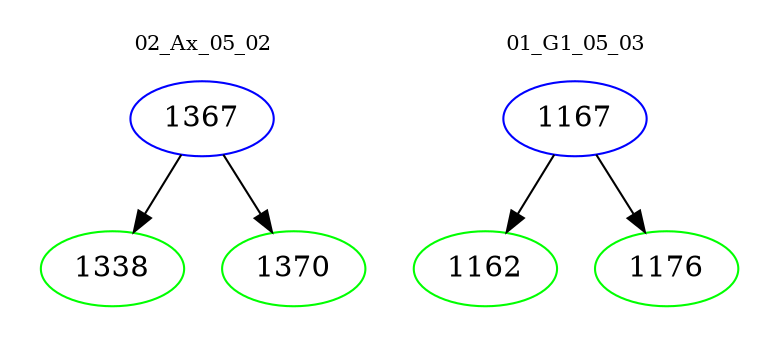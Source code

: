 digraph{
subgraph cluster_0 {
color = white
label = "02_Ax_05_02";
fontsize=10;
T0_1367 [label="1367", color="blue"]
T0_1367 -> T0_1338 [color="black"]
T0_1338 [label="1338", color="green"]
T0_1367 -> T0_1370 [color="black"]
T0_1370 [label="1370", color="green"]
}
subgraph cluster_1 {
color = white
label = "01_G1_05_03";
fontsize=10;
T1_1167 [label="1167", color="blue"]
T1_1167 -> T1_1162 [color="black"]
T1_1162 [label="1162", color="green"]
T1_1167 -> T1_1176 [color="black"]
T1_1176 [label="1176", color="green"]
}
}
